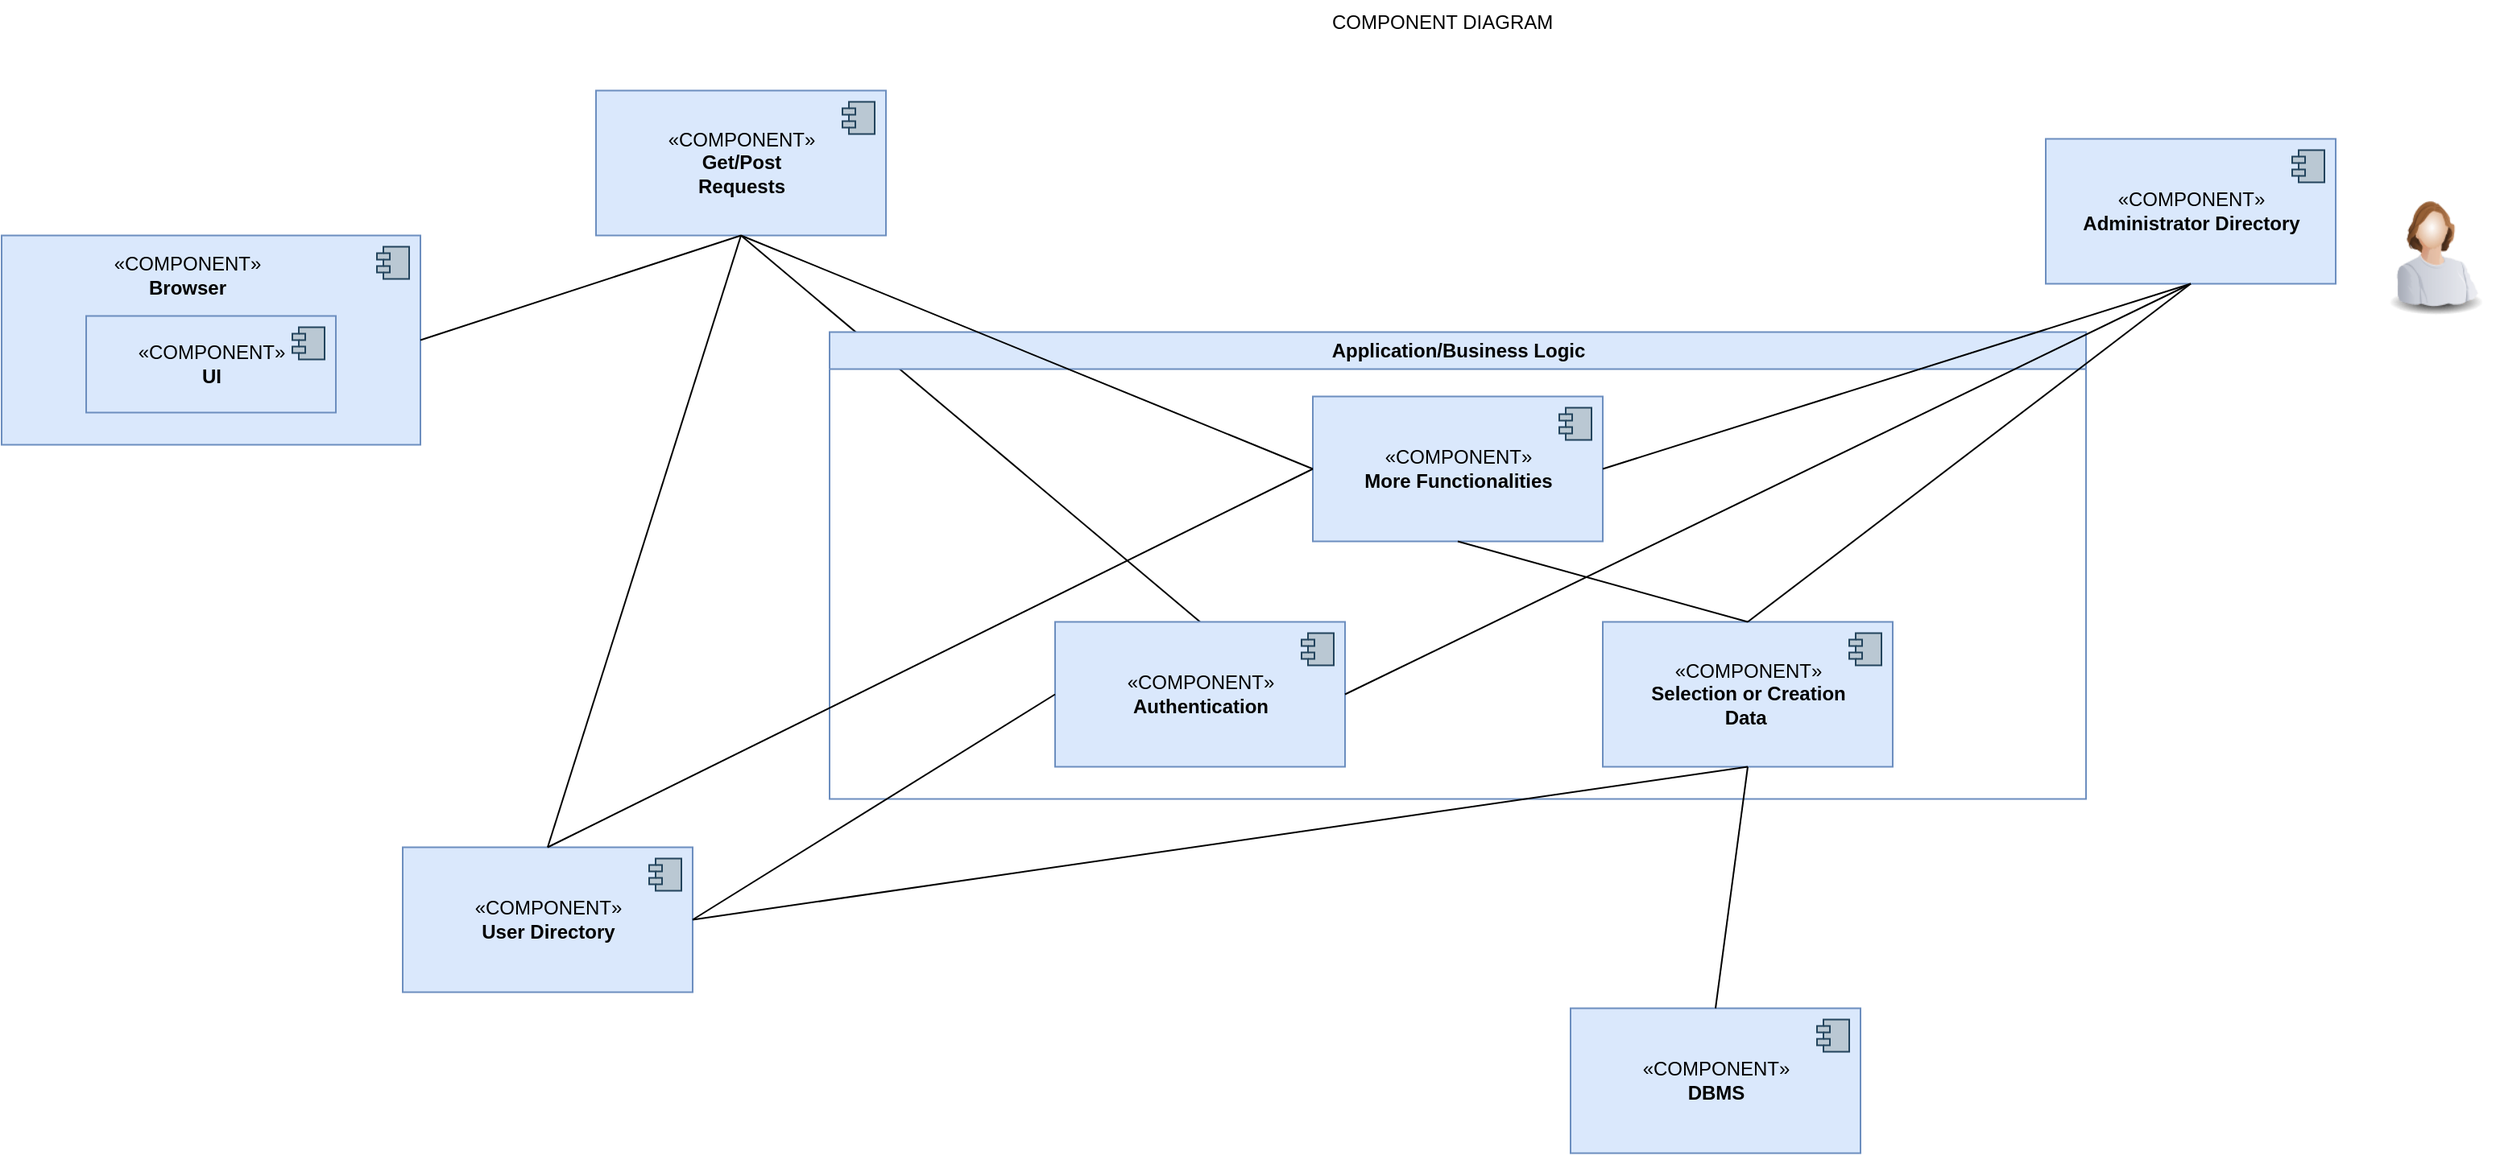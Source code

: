 <mxfile version="15.9.4" type="github">
  <diagram id="GJK99qKiG53gX0k3GKg5" name="Page-1">
    <mxGraphModel dx="462" dy="803" grid="1" gridSize="10" guides="1" tooltips="1" connect="1" arrows="1" fold="1" page="1" pageScale="1" pageWidth="827" pageHeight="1169" math="0" shadow="0">
      <root>
        <mxCell id="0" />
        <mxCell id="1" parent="0" />
        <mxCell id="-XtP8Va-9KeHgSvp5jP7-1" value="COMPONENT DIAGRAM" style="text;whiteSpace=wrap;html=1;" vertex="1" parent="1">
          <mxGeometry x="824" y="140" width="150" height="30" as="geometry" />
        </mxCell>
        <mxCell id="-XtP8Va-9KeHgSvp5jP7-2" value="" style="html=1;dropTarget=0;strokeColor=#6c8ebf;fillColor=#dae8fc;" vertex="1" parent="1">
          <mxGeometry y="286.25" width="260" height="130" as="geometry" />
        </mxCell>
        <mxCell id="-XtP8Va-9KeHgSvp5jP7-3" value="" style="shape=module;jettyWidth=8;jettyHeight=4;fillColor=#bac8d3;strokeColor=#23445d;" vertex="1" parent="-XtP8Va-9KeHgSvp5jP7-2">
          <mxGeometry x="1" width="20" height="20" relative="1" as="geometry">
            <mxPoint x="-27" y="7" as="offset" />
          </mxGeometry>
        </mxCell>
        <mxCell id="-XtP8Va-9KeHgSvp5jP7-4" value="«COMPONENT»&lt;br&gt;&lt;b&gt;Browser&lt;/b&gt;" style="text;html=1;align=center;verticalAlign=middle;resizable=0;points=[];autosize=1;strokeColor=none;" vertex="1" parent="1">
          <mxGeometry x="60" y="296.25" width="110" height="30" as="geometry" />
        </mxCell>
        <mxCell id="-XtP8Va-9KeHgSvp5jP7-5" value="«COMPONENT»&lt;br&gt;&lt;b&gt;UI&lt;/b&gt;" style="html=1;dropTarget=0;fillColor=#dae8fc;strokeColor=#6c8ebf;" vertex="1" parent="1">
          <mxGeometry x="52.5" y="336.25" width="155" height="60" as="geometry" />
        </mxCell>
        <mxCell id="-XtP8Va-9KeHgSvp5jP7-6" value="" style="shape=module;jettyWidth=8;jettyHeight=4;fillColor=#bac8d3;strokeColor=#23445d;" vertex="1" parent="-XtP8Va-9KeHgSvp5jP7-5">
          <mxGeometry x="1" width="20" height="20" relative="1" as="geometry">
            <mxPoint x="-27" y="7" as="offset" />
          </mxGeometry>
        </mxCell>
        <mxCell id="-XtP8Va-9KeHgSvp5jP7-7" value="«COMPONENT»&lt;br&gt;&lt;b&gt;Get/Post&lt;br&gt;Requests&lt;br&gt;&lt;/b&gt;" style="html=1;dropTarget=0;strokeColor=#6c8ebf;fillColor=#dae8fc;" vertex="1" parent="1">
          <mxGeometry x="369" y="196.25" width="180" height="90" as="geometry" />
        </mxCell>
        <mxCell id="-XtP8Va-9KeHgSvp5jP7-8" value="" style="shape=module;jettyWidth=8;jettyHeight=4;fillColor=#bac8d3;strokeColor=#23445d;" vertex="1" parent="-XtP8Va-9KeHgSvp5jP7-7">
          <mxGeometry x="1" width="20" height="20" relative="1" as="geometry">
            <mxPoint x="-27" y="7" as="offset" />
          </mxGeometry>
        </mxCell>
        <mxCell id="-XtP8Va-9KeHgSvp5jP7-9" value="«COMPONENT»&lt;br&gt;&lt;b&gt;User Directory&lt;br&gt;&lt;/b&gt;" style="html=1;dropTarget=0;strokeColor=#6c8ebf;fillColor=#dae8fc;" vertex="1" parent="1">
          <mxGeometry x="249" y="666.25" width="180" height="90" as="geometry" />
        </mxCell>
        <mxCell id="-XtP8Va-9KeHgSvp5jP7-10" value="" style="shape=module;jettyWidth=8;jettyHeight=4;fillColor=#bac8d3;strokeColor=#23445d;" vertex="1" parent="-XtP8Va-9KeHgSvp5jP7-9">
          <mxGeometry x="1" width="20" height="20" relative="1" as="geometry">
            <mxPoint x="-27" y="7" as="offset" />
          </mxGeometry>
        </mxCell>
        <mxCell id="-XtP8Va-9KeHgSvp5jP7-11" value="«COMPONENT»&lt;br&gt;&lt;b&gt;Administrator Directory&lt;br&gt;&lt;/b&gt;" style="html=1;dropTarget=0;strokeColor=#6c8ebf;fillColor=#dae8fc;" vertex="1" parent="1">
          <mxGeometry x="1269" y="226.25" width="180" height="90" as="geometry" />
        </mxCell>
        <mxCell id="-XtP8Va-9KeHgSvp5jP7-12" value="" style="shape=module;jettyWidth=8;jettyHeight=4;fillColor=#bac8d3;strokeColor=#23445d;" vertex="1" parent="-XtP8Va-9KeHgSvp5jP7-11">
          <mxGeometry x="1" width="20" height="20" relative="1" as="geometry">
            <mxPoint x="-27" y="7" as="offset" />
          </mxGeometry>
        </mxCell>
        <mxCell id="-XtP8Va-9KeHgSvp5jP7-13" value="«COMPONENT»&lt;br&gt;&lt;b&gt;DBMS&lt;br&gt;&lt;/b&gt;" style="html=1;dropTarget=0;strokeColor=#6c8ebf;fillColor=#dae8fc;" vertex="1" parent="1">
          <mxGeometry x="974" y="766.25" width="180" height="90" as="geometry" />
        </mxCell>
        <mxCell id="-XtP8Va-9KeHgSvp5jP7-14" value="" style="shape=module;jettyWidth=8;jettyHeight=4;fillColor=#bac8d3;strokeColor=#23445d;" vertex="1" parent="-XtP8Va-9KeHgSvp5jP7-13">
          <mxGeometry x="1" width="20" height="20" relative="1" as="geometry">
            <mxPoint x="-27" y="7" as="offset" />
          </mxGeometry>
        </mxCell>
        <mxCell id="-XtP8Va-9KeHgSvp5jP7-15" value="" style="endArrow=none;html=1;exitX=1;exitY=0.5;exitDx=0;exitDy=0;entryX=0.5;entryY=1;entryDx=0;entryDy=0;" edge="1" parent="1" source="-XtP8Va-9KeHgSvp5jP7-2" target="-XtP8Va-9KeHgSvp5jP7-7">
          <mxGeometry width="50" height="50" relative="1" as="geometry">
            <mxPoint x="462" y="406.25" as="sourcePoint" />
            <mxPoint x="512" y="356.25" as="targetPoint" />
          </mxGeometry>
        </mxCell>
        <mxCell id="-XtP8Va-9KeHgSvp5jP7-16" value="" style="endArrow=none;html=1;entryX=0.5;entryY=0;entryDx=0;entryDy=0;exitX=0.5;exitY=1;exitDx=0;exitDy=0;" edge="1" parent="1" source="-XtP8Va-9KeHgSvp5jP7-7" target="-XtP8Va-9KeHgSvp5jP7-18">
          <mxGeometry width="50" height="50" relative="1" as="geometry">
            <mxPoint x="234" y="486.25" as="sourcePoint" />
            <mxPoint x="453.0" y="611.25" as="targetPoint" />
          </mxGeometry>
        </mxCell>
        <mxCell id="-XtP8Va-9KeHgSvp5jP7-17" value="Application/Business Logic" style="swimlane;strokeColor=#6c8ebf;fillColor=#dae8fc;html=1;" vertex="1" parent="1">
          <mxGeometry x="514" y="346.25" width="780" height="290" as="geometry" />
        </mxCell>
        <mxCell id="-XtP8Va-9KeHgSvp5jP7-18" value="«COMPONENT»&lt;br&gt;&lt;b&gt;Authentication&lt;br&gt;&lt;/b&gt;" style="html=1;dropTarget=0;strokeColor=#6c8ebf;fillColor=#dae8fc;" vertex="1" parent="-XtP8Va-9KeHgSvp5jP7-17">
          <mxGeometry x="140" y="180" width="180" height="90" as="geometry" />
        </mxCell>
        <mxCell id="-XtP8Va-9KeHgSvp5jP7-19" value="" style="shape=module;jettyWidth=8;jettyHeight=4;fillColor=#bac8d3;strokeColor=#23445d;" vertex="1" parent="-XtP8Va-9KeHgSvp5jP7-18">
          <mxGeometry x="1" width="20" height="20" relative="1" as="geometry">
            <mxPoint x="-27" y="7" as="offset" />
          </mxGeometry>
        </mxCell>
        <mxCell id="-XtP8Va-9KeHgSvp5jP7-20" value="«COMPONENT»&lt;br&gt;&lt;b&gt;Selection or Creation&lt;br&gt;Data&amp;nbsp;&lt;br&gt;&lt;/b&gt;" style="html=1;dropTarget=0;strokeColor=#6c8ebf;fillColor=#dae8fc;" vertex="1" parent="-XtP8Va-9KeHgSvp5jP7-17">
          <mxGeometry x="480" y="180" width="180" height="90" as="geometry" />
        </mxCell>
        <mxCell id="-XtP8Va-9KeHgSvp5jP7-21" value="" style="shape=module;jettyWidth=8;jettyHeight=4;fillColor=#bac8d3;strokeColor=#23445d;" vertex="1" parent="-XtP8Va-9KeHgSvp5jP7-20">
          <mxGeometry x="1" width="20" height="20" relative="1" as="geometry">
            <mxPoint x="-27" y="7" as="offset" />
          </mxGeometry>
        </mxCell>
        <mxCell id="-XtP8Va-9KeHgSvp5jP7-22" value="«COMPONENT»&lt;br&gt;&lt;b&gt;More Functionalities&lt;br&gt;&lt;/b&gt;" style="html=1;dropTarget=0;strokeColor=#6c8ebf;fillColor=#dae8fc;" vertex="1" parent="-XtP8Va-9KeHgSvp5jP7-17">
          <mxGeometry x="300" y="40" width="180" height="90" as="geometry" />
        </mxCell>
        <mxCell id="-XtP8Va-9KeHgSvp5jP7-23" value="" style="shape=module;jettyWidth=8;jettyHeight=4;fillColor=#bac8d3;strokeColor=#23445d;" vertex="1" parent="-XtP8Va-9KeHgSvp5jP7-22">
          <mxGeometry x="1" width="20" height="20" relative="1" as="geometry">
            <mxPoint x="-27" y="7" as="offset" />
          </mxGeometry>
        </mxCell>
        <mxCell id="-XtP8Va-9KeHgSvp5jP7-24" value="" style="endArrow=none;html=1;exitX=0.5;exitY=1;exitDx=0;exitDy=0;entryX=0.5;entryY=0;entryDx=0;entryDy=0;" edge="1" parent="-XtP8Va-9KeHgSvp5jP7-17" source="-XtP8Va-9KeHgSvp5jP7-22" target="-XtP8Va-9KeHgSvp5jP7-20">
          <mxGeometry width="50" height="50" relative="1" as="geometry">
            <mxPoint x="310" y="440" as="sourcePoint" />
            <mxPoint x="529.0" y="565" as="targetPoint" />
          </mxGeometry>
        </mxCell>
        <mxCell id="-XtP8Va-9KeHgSvp5jP7-25" value="" style="endArrow=none;html=1;exitX=0.5;exitY=1;exitDx=0;exitDy=0;entryX=0.5;entryY=0;entryDx=0;entryDy=0;" edge="1" parent="1" source="-XtP8Va-9KeHgSvp5jP7-7" target="-XtP8Va-9KeHgSvp5jP7-9">
          <mxGeometry width="50" height="50" relative="1" as="geometry">
            <mxPoint x="414" y="376.25" as="sourcePoint" />
            <mxPoint x="374" y="536.25" as="targetPoint" />
          </mxGeometry>
        </mxCell>
        <mxCell id="-XtP8Va-9KeHgSvp5jP7-26" value="" style="endArrow=none;html=1;exitX=1;exitY=0.5;exitDx=0;exitDy=0;entryX=0;entryY=0.5;entryDx=0;entryDy=0;" edge="1" parent="1" source="-XtP8Va-9KeHgSvp5jP7-9" target="-XtP8Va-9KeHgSvp5jP7-18">
          <mxGeometry width="50" height="50" relative="1" as="geometry">
            <mxPoint x="444" y="766.25" as="sourcePoint" />
            <mxPoint x="663.0" y="891.25" as="targetPoint" />
          </mxGeometry>
        </mxCell>
        <mxCell id="-XtP8Va-9KeHgSvp5jP7-27" value="" style="endArrow=none;html=1;exitX=1;exitY=0.5;exitDx=0;exitDy=0;entryX=0.5;entryY=1;entryDx=0;entryDy=0;" edge="1" parent="1" source="-XtP8Va-9KeHgSvp5jP7-18" target="-XtP8Va-9KeHgSvp5jP7-11">
          <mxGeometry width="50" height="50" relative="1" as="geometry">
            <mxPoint x="644" y="786.25" as="sourcePoint" />
            <mxPoint x="664" y="736.25" as="targetPoint" />
          </mxGeometry>
        </mxCell>
        <mxCell id="-XtP8Va-9KeHgSvp5jP7-28" value="" style="endArrow=none;html=1;exitX=0.5;exitY=0;exitDx=0;exitDy=0;entryX=0;entryY=0.5;entryDx=0;entryDy=0;" edge="1" parent="1" source="-XtP8Va-9KeHgSvp5jP7-9" target="-XtP8Va-9KeHgSvp5jP7-22">
          <mxGeometry width="50" height="50" relative="1" as="geometry">
            <mxPoint x="274" y="466.25" as="sourcePoint" />
            <mxPoint x="493.0" y="591.25" as="targetPoint" />
          </mxGeometry>
        </mxCell>
        <mxCell id="-XtP8Va-9KeHgSvp5jP7-29" value="" style="endArrow=none;html=1;exitX=0.5;exitY=1;exitDx=0;exitDy=0;entryX=1;entryY=0.5;entryDx=0;entryDy=0;" edge="1" parent="1" source="-XtP8Va-9KeHgSvp5jP7-11" target="-XtP8Va-9KeHgSvp5jP7-22">
          <mxGeometry width="50" height="50" relative="1" as="geometry">
            <mxPoint x="874" y="726.25" as="sourcePoint" />
            <mxPoint x="1093.0" y="851.25" as="targetPoint" />
          </mxGeometry>
        </mxCell>
        <mxCell id="-XtP8Va-9KeHgSvp5jP7-30" value="" style="endArrow=none;html=1;exitX=0.5;exitY=1;exitDx=0;exitDy=0;entryX=0;entryY=0.5;entryDx=0;entryDy=0;" edge="1" parent="1" source="-XtP8Va-9KeHgSvp5jP7-7" target="-XtP8Va-9KeHgSvp5jP7-22">
          <mxGeometry width="50" height="50" relative="1" as="geometry">
            <mxPoint x="684" y="236.25" as="sourcePoint" />
            <mxPoint x="903.0" y="361.25" as="targetPoint" />
          </mxGeometry>
        </mxCell>
        <mxCell id="-XtP8Va-9KeHgSvp5jP7-31" value="" style="endArrow=none;html=1;exitX=1;exitY=0.5;exitDx=0;exitDy=0;entryX=0.5;entryY=1;entryDx=0;entryDy=0;" edge="1" parent="1" source="-XtP8Va-9KeHgSvp5jP7-9" target="-XtP8Va-9KeHgSvp5jP7-20">
          <mxGeometry width="50" height="50" relative="1" as="geometry">
            <mxPoint x="594" y="806.25" as="sourcePoint" />
            <mxPoint x="813.0" y="931.25" as="targetPoint" />
          </mxGeometry>
        </mxCell>
        <mxCell id="-XtP8Va-9KeHgSvp5jP7-32" value="" style="endArrow=none;html=1;exitX=0.5;exitY=1;exitDx=0;exitDy=0;entryX=0.5;entryY=0;entryDx=0;entryDy=0;" edge="1" parent="1" source="-XtP8Va-9KeHgSvp5jP7-11" target="-XtP8Va-9KeHgSvp5jP7-20">
          <mxGeometry width="50" height="50" relative="1" as="geometry">
            <mxPoint x="1064" y="226.25" as="sourcePoint" />
            <mxPoint x="1283.0" y="351.25" as="targetPoint" />
          </mxGeometry>
        </mxCell>
        <mxCell id="-XtP8Va-9KeHgSvp5jP7-33" value="" style="endArrow=none;html=1;exitX=0.5;exitY=1;exitDx=0;exitDy=0;entryX=0.5;entryY=0;entryDx=0;entryDy=0;" edge="1" parent="1" source="-XtP8Va-9KeHgSvp5jP7-20" target="-XtP8Va-9KeHgSvp5jP7-13">
          <mxGeometry width="50" height="50" relative="1" as="geometry">
            <mxPoint x="1174" y="726.25" as="sourcePoint" />
            <mxPoint x="1393.0" y="851.25" as="targetPoint" />
          </mxGeometry>
        </mxCell>
        <mxCell id="-XtP8Va-9KeHgSvp5jP7-36" value="" style="image;html=1;image=img/lib/clip_art/people/Worker_Woman_128x128.png" vertex="1" parent="1">
          <mxGeometry x="1470" y="256.25" width="80" height="80" as="geometry" />
        </mxCell>
      </root>
    </mxGraphModel>
  </diagram>
</mxfile>
